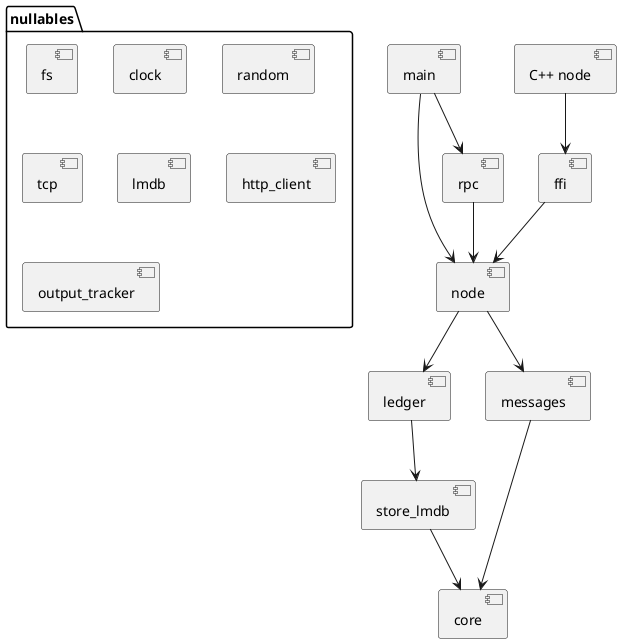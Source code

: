 @startuml "Split crates"

[nullables]
[core]
[ledger]
[store_lmdb]
[messages]
[node]
[main]
[rpc]
[ffi]
[C++ node]

folder "nullables"{
[fs]
[clock]
[random]
[tcp]
[lmdb]
[http_client]
[output_tracker]
}

[C++ node] --> [ffi]
[main] --> [node]
[main] --> [rpc]
[rpc] --> [node]
[node] --> [ledger]
[node] --> [messages]
[messages] --> [core]
[ledger] --> [store_lmdb]
[store_lmdb] --> [core]
[ffi] --> [node]

@enduml